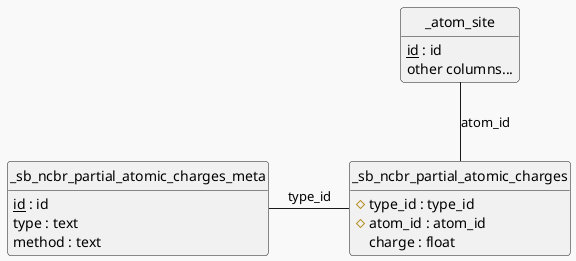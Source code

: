 @startuml mmcif_erd

hide circle
!theme mars

!define TABLE(name,desc) class name as "desc" << (T,#FFAAAA) >>
!define PRIMARY_KEY(field) <u>field</u>
!define FOREIGN_KEY(field) #field
hide methods
hide stereotypes

TABLE(_sb_ncbr_partial_atomic_charges_meta,"_sb_ncbr_partial_atomic_charges_meta") {
  PRIMARY_KEY(id) : id
  type : text
  method : text
}

TABLE(_atom_site,"_atom_site") {
  PRIMARY_KEY(id) : id
  other columns...
}

TABLE(_sb_ncbr_partial_atomic_charges,"_sb_ncbr_partial_atomic_charges") {
  FOREIGN_KEY(type_id) : type_id
  FOREIGN_KEY(atom_id) : atom_id
  charge : float
}

_sb_ncbr_partial_atomic_charges_meta -ri- _sb_ncbr_partial_atomic_charges : type_id
_atom_site -- _sb_ncbr_partial_atomic_charges : atom_id

@enduml

